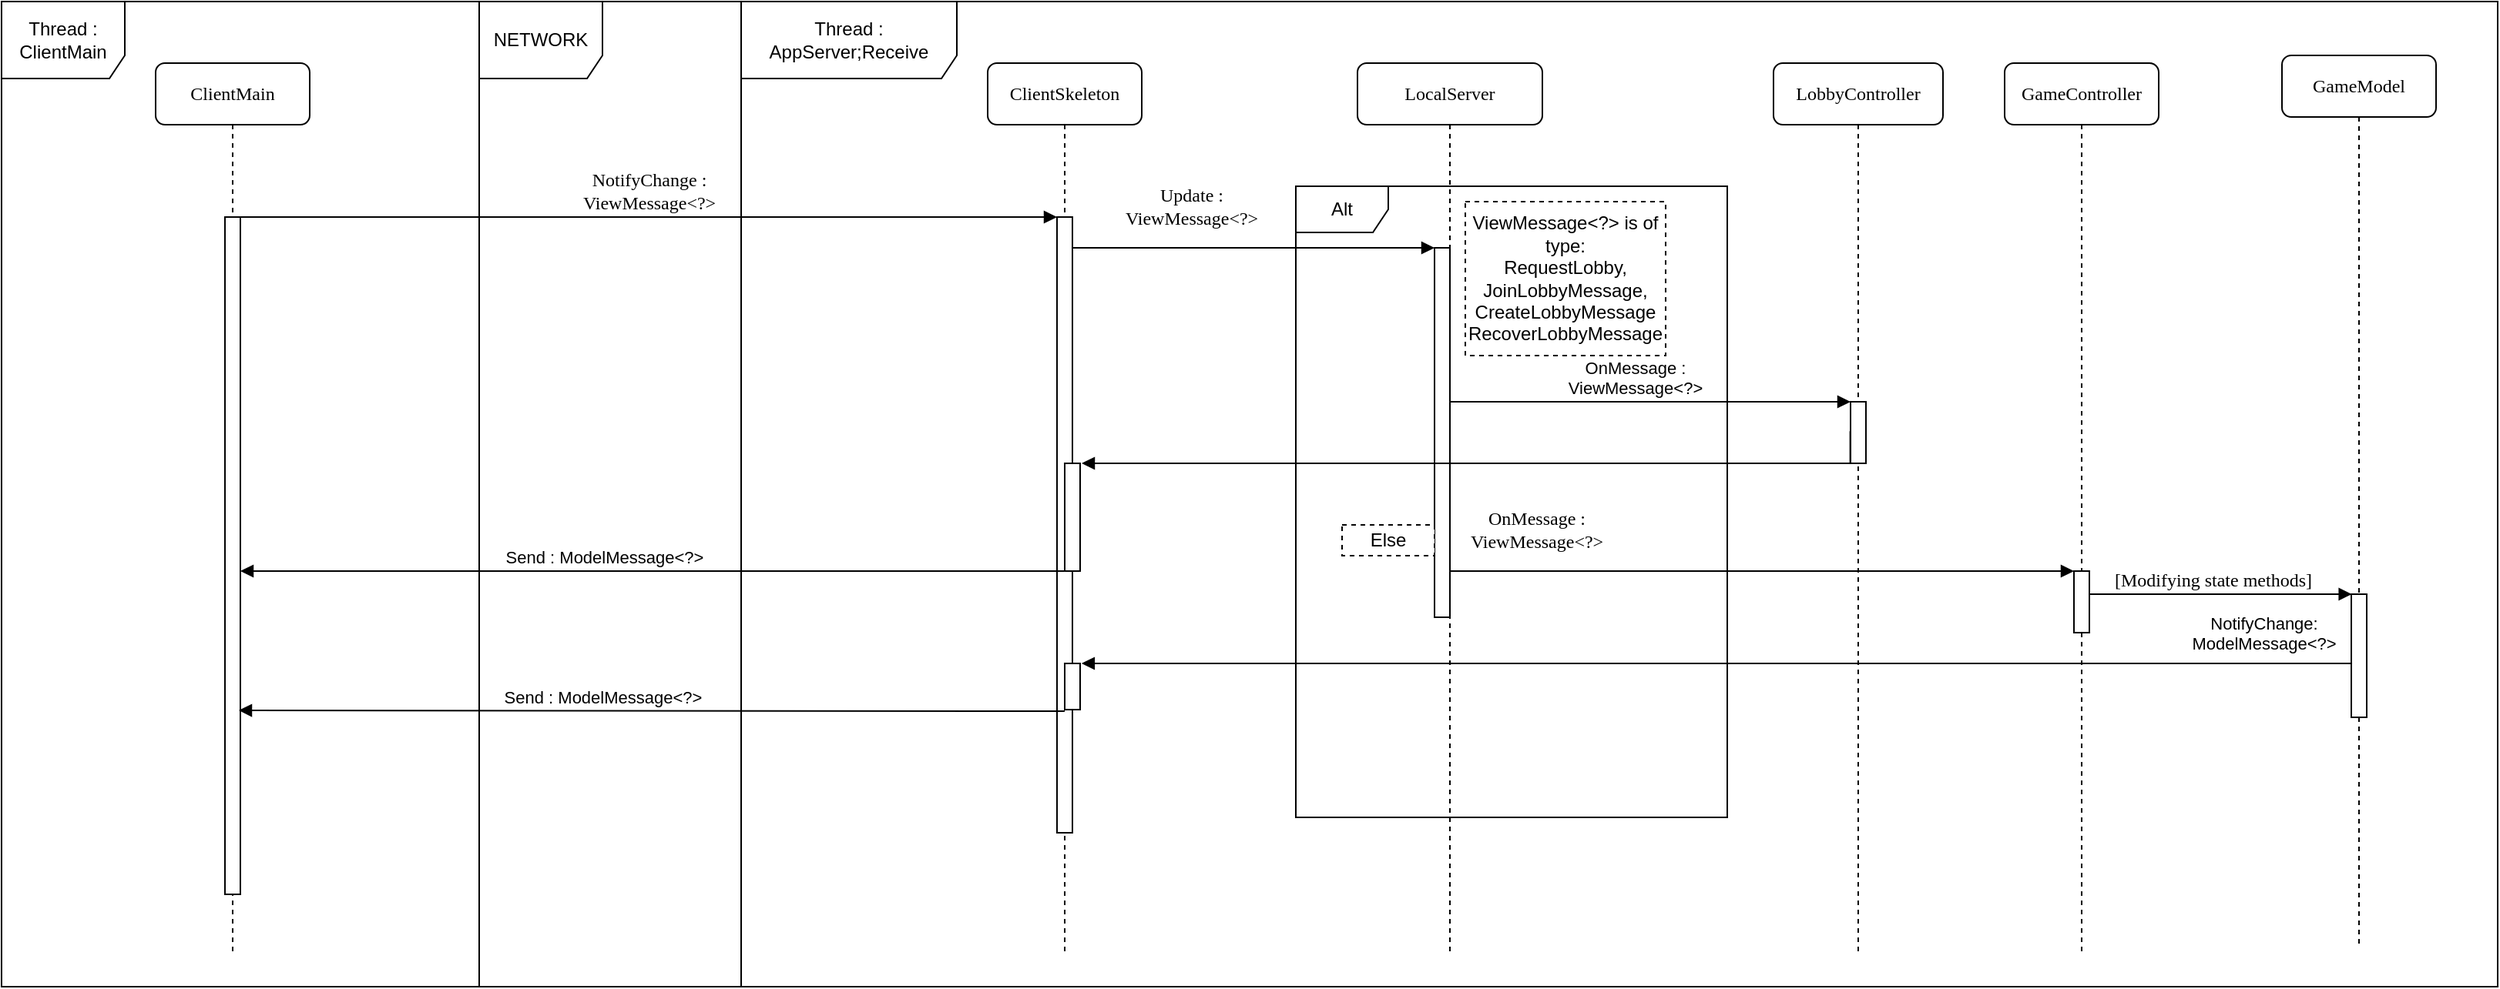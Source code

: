 <mxfile version="21.2.4" type="device" pages="2">
  <diagram name="ClientAgnosticTCPSequenceDiagram" id="13e1069c-82ec-6db2-03f1-153e76fe0fe0">
    <mxGraphModel dx="1616" dy="881" grid="1" gridSize="10" guides="1" tooltips="1" connect="1" arrows="1" fold="1" page="1" pageScale="1" pageWidth="1100" pageHeight="850" background="none" math="0" shadow="0">
      <root>
        <mxCell id="0" />
        <mxCell id="1" parent="0" />
        <mxCell id="7baba1c4bc27f4b0-2" value="ClientSkeleton" style="shape=umlLifeline;perimeter=lifelinePerimeter;whiteSpace=wrap;html=1;container=1;collapsible=0;recursiveResize=0;outlineConnect=0;rounded=1;shadow=0;comic=0;labelBackgroundColor=none;strokeWidth=1;fontFamily=Verdana;fontSize=12;align=center;" parent="1" vertex="1">
          <mxGeometry x="640" y="80" width="100" height="580" as="geometry" />
        </mxCell>
        <mxCell id="7baba1c4bc27f4b0-10" value="" style="html=1;points=[];perimeter=orthogonalPerimeter;rounded=0;shadow=0;comic=0;labelBackgroundColor=none;strokeWidth=1;fontFamily=Verdana;fontSize=12;align=center;" parent="7baba1c4bc27f4b0-2" vertex="1">
          <mxGeometry x="45" y="100" width="10" height="400" as="geometry" />
        </mxCell>
        <mxCell id="7baba1c4bc27f4b0-3" value="LocalServer" style="shape=umlLifeline;perimeter=lifelinePerimeter;whiteSpace=wrap;html=1;container=1;collapsible=0;recursiveResize=0;outlineConnect=0;rounded=1;shadow=0;comic=0;labelBackgroundColor=none;strokeWidth=1;fontFamily=Verdana;fontSize=12;align=center;" parent="1" vertex="1">
          <mxGeometry x="880" y="80" width="120" height="580" as="geometry" />
        </mxCell>
        <mxCell id="7baba1c4bc27f4b0-13" value="" style="html=1;points=[];perimeter=orthogonalPerimeter;rounded=0;shadow=0;comic=0;labelBackgroundColor=none;strokeWidth=1;fontFamily=Verdana;fontSize=12;align=center;" parent="7baba1c4bc27f4b0-3" vertex="1">
          <mxGeometry x="50" y="120" width="10" height="240" as="geometry" />
        </mxCell>
        <mxCell id="7baba1c4bc27f4b0-8" value="ClientMain" style="shape=umlLifeline;perimeter=lifelinePerimeter;whiteSpace=wrap;html=1;container=1;collapsible=0;recursiveResize=0;outlineConnect=0;rounded=1;shadow=0;comic=0;labelBackgroundColor=none;strokeWidth=1;fontFamily=Verdana;fontSize=12;align=center;" parent="1" vertex="1">
          <mxGeometry x="100" y="80" width="100" height="580" as="geometry" />
        </mxCell>
        <mxCell id="7baba1c4bc27f4b0-9" value="" style="html=1;points=[];perimeter=orthogonalPerimeter;rounded=0;shadow=0;comic=0;labelBackgroundColor=none;strokeWidth=1;fontFamily=Verdana;fontSize=12;align=center;" parent="7baba1c4bc27f4b0-8" vertex="1">
          <mxGeometry x="45" y="100" width="10" height="440" as="geometry" />
        </mxCell>
        <mxCell id="7baba1c4bc27f4b0-11" value="NotifyChange :&lt;br&gt;ViewMessage&amp;lt;?&amp;gt;" style="html=1;verticalAlign=bottom;endArrow=block;entryX=0;entryY=0;labelBackgroundColor=none;fontFamily=Verdana;fontSize=12;edgeStyle=elbowEdgeStyle;elbow=vertical;" parent="1" source="7baba1c4bc27f4b0-9" target="7baba1c4bc27f4b0-10" edge="1">
          <mxGeometry relative="1" as="geometry">
            <mxPoint x="220" y="190" as="sourcePoint" />
          </mxGeometry>
        </mxCell>
        <mxCell id="7baba1c4bc27f4b0-14" value="Update :&lt;br&gt;ViewMessage&amp;lt;?&amp;gt;" style="html=1;verticalAlign=bottom;endArrow=block;entryX=0;entryY=0;labelBackgroundColor=none;fontFamily=Verdana;fontSize=12;edgeStyle=elbowEdgeStyle;elbow=vertical;" parent="1" source="7baba1c4bc27f4b0-10" target="7baba1c4bc27f4b0-13" edge="1">
          <mxGeometry x="-0.348" y="10" relative="1" as="geometry">
            <mxPoint x="420" y="200" as="sourcePoint" />
            <mxPoint as="offset" />
          </mxGeometry>
        </mxCell>
        <mxCell id="1Mj5_L2qgVu4fqB3LOrV-1" value="GameController" style="shape=umlLifeline;perimeter=lifelinePerimeter;whiteSpace=wrap;html=1;container=1;collapsible=0;recursiveResize=0;outlineConnect=0;rounded=1;shadow=0;comic=0;labelBackgroundColor=none;strokeWidth=1;fontFamily=Verdana;fontSize=12;align=center;" parent="1" vertex="1">
          <mxGeometry x="1300" y="80" width="100" height="580" as="geometry" />
        </mxCell>
        <mxCell id="1Mj5_L2qgVu4fqB3LOrV-2" value="" style="html=1;points=[];perimeter=orthogonalPerimeter;rounded=0;shadow=0;comic=0;labelBackgroundColor=none;strokeWidth=1;fontFamily=Verdana;fontSize=12;align=center;" parent="1Mj5_L2qgVu4fqB3LOrV-1" vertex="1">
          <mxGeometry x="45" y="330" width="10" height="40" as="geometry" />
        </mxCell>
        <mxCell id="1Mj5_L2qgVu4fqB3LOrV-3" value="OnMessage :&lt;br&gt;ViewMessage&amp;lt;?&amp;gt;" style="html=1;verticalAlign=bottom;endArrow=block;labelBackgroundColor=none;fontFamily=Verdana;fontSize=12;elbow=vertical;rounded=0;edgeStyle=elbowEdgeStyle;" parent="1" target="1Mj5_L2qgVu4fqB3LOrV-2" edge="1">
          <mxGeometry x="-0.604" y="10" relative="1" as="geometry">
            <mxPoint x="940" y="380" as="sourcePoint" />
            <mxPoint x="1130" y="230" as="targetPoint" />
            <mxPoint as="offset" />
            <Array as="points">
              <mxPoint x="1160" y="410" />
            </Array>
          </mxGeometry>
        </mxCell>
        <mxCell id="1Mj5_L2qgVu4fqB3LOrV-4" value="Alt" style="shape=umlFrame;whiteSpace=wrap;html=1;pointerEvents=0;" parent="1" vertex="1">
          <mxGeometry x="840" y="160" width="280" height="410" as="geometry" />
        </mxCell>
        <mxCell id="1Mj5_L2qgVu4fqB3LOrV-9" value="GameModel" style="shape=umlLifeline;perimeter=lifelinePerimeter;whiteSpace=wrap;html=1;container=1;collapsible=0;recursiveResize=0;outlineConnect=0;rounded=1;shadow=0;comic=0;labelBackgroundColor=none;strokeWidth=1;fontFamily=Verdana;fontSize=12;align=center;size=40;" parent="1" vertex="1">
          <mxGeometry x="1480" y="75" width="100" height="580" as="geometry" />
        </mxCell>
        <mxCell id="1Mj5_L2qgVu4fqB3LOrV-10" value="" style="html=1;points=[];perimeter=orthogonalPerimeter;rounded=0;shadow=0;comic=0;labelBackgroundColor=none;strokeWidth=1;fontFamily=Verdana;fontSize=12;align=center;" parent="1Mj5_L2qgVu4fqB3LOrV-9" vertex="1">
          <mxGeometry x="45" y="350" width="10" height="80" as="geometry" />
        </mxCell>
        <mxCell id="1Mj5_L2qgVu4fqB3LOrV-14" value="NotifyChange:&lt;br&gt;ModelMessage&amp;lt;?&amp;gt;" style="html=1;verticalAlign=bottom;endArrow=block;edgeStyle=elbowEdgeStyle;elbow=vertical;curved=0;rounded=0;entryX=1.093;entryY=0.016;entryDx=0;entryDy=0;entryPerimeter=0;" parent="1" source="1Mj5_L2qgVu4fqB3LOrV-10" target="WPbKmTHhK-Ht-RcU386x-2" edge="1">
          <mxGeometry x="-0.862" y="-3" width="80" relative="1" as="geometry">
            <mxPoint x="700" y="390" as="sourcePoint" />
            <mxPoint x="710" y="470" as="targetPoint" />
            <Array as="points">
              <mxPoint x="720" y="470" />
              <mxPoint x="1140" y="450" />
              <mxPoint x="1130" y="440" />
              <mxPoint x="1130" y="460" />
              <mxPoint x="1090" y="430" />
              <mxPoint x="1080" y="400" />
            </Array>
            <mxPoint y="-1" as="offset" />
          </mxGeometry>
        </mxCell>
        <mxCell id="1Mj5_L2qgVu4fqB3LOrV-16" value="Else&lt;br&gt;" style="html=1;whiteSpace=wrap;dashed=1;" parent="1" vertex="1">
          <mxGeometry x="870" y="380" width="60" height="20" as="geometry" />
        </mxCell>
        <mxCell id="1Mj5_L2qgVu4fqB3LOrV-13" value="[Modifying state methods]" style="html=1;verticalAlign=bottom;endArrow=block;labelBackgroundColor=none;fontFamily=Verdana;fontSize=12;elbow=vertical;rounded=0;entryX=0.033;entryY=-0.001;entryDx=0;entryDy=0;entryPerimeter=0;exitX=1;exitY=0.102;exitDx=0;exitDy=0;exitPerimeter=0;edgeStyle=elbowEdgeStyle;" parent="1" source="1Mj5_L2qgVu4fqB3LOrV-2" target="1Mj5_L2qgVu4fqB3LOrV-10" edge="1">
          <mxGeometry x="0.002" relative="1" as="geometry">
            <mxPoint x="1410" y="400" as="sourcePoint" />
            <mxPoint x="1595" y="339.58" as="targetPoint" />
            <mxPoint as="offset" />
            <Array as="points">
              <mxPoint x="1500" y="425" />
              <mxPoint x="1410" y="430" />
              <mxPoint x="1520" y="415" />
              <mxPoint x="1430" y="420" />
            </Array>
          </mxGeometry>
        </mxCell>
        <mxCell id="1Mj5_L2qgVu4fqB3LOrV-23" value="Thread :&lt;br&gt;ClientMain" style="shape=umlFrame;whiteSpace=wrap;html=1;pointerEvents=0;width=80;height=50;" parent="1" vertex="1">
          <mxGeometry y="40" width="310" height="640" as="geometry" />
        </mxCell>
        <mxCell id="1Mj5_L2qgVu4fqB3LOrV-24" value="NETWORK" style="shape=umlFrame;whiteSpace=wrap;html=1;pointerEvents=0;width=80;height=50;" parent="1" vertex="1">
          <mxGeometry x="310" y="40" width="170" height="640" as="geometry" />
        </mxCell>
        <mxCell id="1Mj5_L2qgVu4fqB3LOrV-25" value="Thread :&lt;br&gt;AppServer;Receive" style="shape=umlFrame;whiteSpace=wrap;html=1;pointerEvents=0;width=140;height=50;" parent="1" vertex="1">
          <mxGeometry x="480" y="40" width="1140" height="640" as="geometry" />
        </mxCell>
        <mxCell id="5IxiRlLwKeozM7aqE2pk-1" value="LobbyController" style="shape=umlLifeline;perimeter=lifelinePerimeter;whiteSpace=wrap;html=1;container=1;collapsible=0;recursiveResize=0;outlineConnect=0;rounded=1;shadow=0;comic=0;labelBackgroundColor=none;strokeWidth=1;fontFamily=Verdana;fontSize=12;align=center;" parent="1" vertex="1">
          <mxGeometry x="1150" y="80" width="110" height="580" as="geometry" />
        </mxCell>
        <mxCell id="5IxiRlLwKeozM7aqE2pk-2" value="" style="html=1;points=[];perimeter=orthogonalPerimeter;rounded=0;shadow=0;comic=0;labelBackgroundColor=none;strokeWidth=1;fontFamily=Verdana;fontSize=12;align=center;" parent="5IxiRlLwKeozM7aqE2pk-1" vertex="1">
          <mxGeometry x="50" y="220" width="10" height="40" as="geometry" />
        </mxCell>
        <mxCell id="5IxiRlLwKeozM7aqE2pk-4" value="OnMessage :&lt;br&gt;ViewMessage&amp;lt;?&amp;gt;" style="html=1;verticalAlign=bottom;endArrow=block;edgeStyle=elbowEdgeStyle;elbow=vertical;curved=0;rounded=0;" parent="1" edge="1">
          <mxGeometry x="-0.077" width="80" relative="1" as="geometry">
            <mxPoint x="940" y="300" as="sourcePoint" />
            <mxPoint x="1200" y="300" as="targetPoint" />
            <mxPoint as="offset" />
          </mxGeometry>
        </mxCell>
        <mxCell id="NL6Mt72aLz9GQ9Ot-c86-1" value="" style="html=1;verticalAlign=bottom;endArrow=block;edgeStyle=elbowEdgeStyle;elbow=vertical;rounded=0;exitX=-0.019;exitY=0.479;exitDx=0;exitDy=0;exitPerimeter=0;entryX=1.1;entryY=0.005;entryDx=0;entryDy=0;entryPerimeter=0;" parent="1" source="5IxiRlLwKeozM7aqE2pk-2" target="WPbKmTHhK-Ht-RcU386x-1" edge="1">
          <mxGeometry x="0.129" y="-9" width="80" relative="1" as="geometry">
            <mxPoint x="950" y="370" as="sourcePoint" />
            <mxPoint x="710" y="340" as="targetPoint" />
            <mxPoint as="offset" />
            <Array as="points">
              <mxPoint x="1180" y="340" />
            </Array>
          </mxGeometry>
        </mxCell>
        <mxCell id="WPbKmTHhK-Ht-RcU386x-1" value="" style="html=1;points=[];perimeter=orthogonalPerimeter;rounded=0;shadow=0;comic=0;labelBackgroundColor=none;strokeWidth=1;fontFamily=Verdana;fontSize=12;align=center;" parent="1" vertex="1">
          <mxGeometry x="690" y="340" width="10" height="70" as="geometry" />
        </mxCell>
        <mxCell id="WPbKmTHhK-Ht-RcU386x-2" value="" style="html=1;points=[];perimeter=orthogonalPerimeter;rounded=0;shadow=0;comic=0;labelBackgroundColor=none;strokeWidth=1;fontFamily=Verdana;fontSize=12;align=center;" parent="1" vertex="1">
          <mxGeometry x="690" y="470" width="10" height="30" as="geometry" />
        </mxCell>
        <mxCell id="WPbKmTHhK-Ht-RcU386x-4" value="Send : ModelMessage&amp;lt;?&amp;gt;" style="html=1;verticalAlign=bottom;endArrow=block;edgeStyle=elbowEdgeStyle;elbow=vertical;curved=0;rounded=0;" parent="1" edge="1">
          <mxGeometry x="0.119" width="80" relative="1" as="geometry">
            <mxPoint x="690" y="410" as="sourcePoint" />
            <mxPoint x="155" y="410" as="targetPoint" />
            <mxPoint as="offset" />
            <Array as="points">
              <mxPoint x="600" y="410" />
              <mxPoint x="490" y="360" />
            </Array>
          </mxGeometry>
        </mxCell>
        <mxCell id="WPbKmTHhK-Ht-RcU386x-5" value="Send : ModelMessage&amp;lt;?&amp;gt;" style="html=1;verticalAlign=bottom;endArrow=block;edgeStyle=elbowEdgeStyle;elbow=vertical;curved=0;rounded=0;exitX=-0.007;exitY=0.571;exitDx=0;exitDy=0;exitPerimeter=0;" parent="1" edge="1">
          <mxGeometry x="0.119" width="80" relative="1" as="geometry">
            <mxPoint x="690" y="501" as="sourcePoint" />
            <mxPoint x="154" y="500" as="targetPoint" />
            <mxPoint as="offset" />
          </mxGeometry>
        </mxCell>
        <mxCell id="1Mj5_L2qgVu4fqB3LOrV-5" value="ViewMessage&amp;lt;?&amp;gt; is of type:&lt;br&gt;RequestLobby,&lt;br&gt;JoinLobbyMessage,&lt;br&gt;CreateLobbyMessage&lt;br&gt;RecoverLobbyMessage" style="html=1;whiteSpace=wrap;dashed=1;" parent="1" vertex="1">
          <mxGeometry x="950" y="170" width="130" height="100" as="geometry" />
        </mxCell>
      </root>
    </mxGraphModel>
  </diagram>
  <diagram id="-NLqRZDCjcDj3ULBXtWr" name="AppClientImplementation">
    <mxGraphModel dx="2443" dy="881" grid="1" gridSize="10" guides="1" tooltips="1" connect="1" arrows="1" fold="1" page="1" pageScale="1" pageWidth="827" pageHeight="1169" math="0" shadow="0">
      <root>
        <mxCell id="0" />
        <mxCell id="1" parent="0" />
        <mxCell id="FKV5GOfbpDWfgFGBKV0M-30" value="Thread :&lt;br&gt;AppClient;Receive" style="shape=umlFrame;whiteSpace=wrap;html=1;pointerEvents=0;width=130;height=40;" parent="1" vertex="1">
          <mxGeometry x="250" y="170" width="230" height="740" as="geometry" />
        </mxCell>
        <mxCell id="FKV5GOfbpDWfgFGBKV0M-1" value="ClientSkeleton" style="shape=umlLifeline;perimeter=lifelinePerimeter;whiteSpace=wrap;html=1;container=1;collapsible=0;recursiveResize=0;outlineConnect=0;rounded=1;shadow=0;comic=0;labelBackgroundColor=none;strokeWidth=1;fontFamily=Verdana;fontSize=12;align=center;movable=1;resizable=1;rotatable=1;deletable=1;editable=1;locked=0;connectable=1;size=40;" parent="1" vertex="1">
          <mxGeometry x="810" y="280" width="100" height="600" as="geometry" />
        </mxCell>
        <mxCell id="FKV5GOfbpDWfgFGBKV0M-2" value="" style="html=1;points=[];perimeter=orthogonalPerimeter;rounded=0;shadow=0;comic=0;labelBackgroundColor=none;strokeWidth=1;fontFamily=Verdana;fontSize=12;align=center;" parent="FKV5GOfbpDWfgFGBKV0M-1" vertex="1">
          <mxGeometry x="45" y="120" width="10" height="400" as="geometry" />
        </mxCell>
        <mxCell id="FKV5GOfbpDWfgFGBKV0M-7" value="AppClient" style="shape=umlLifeline;perimeter=lifelinePerimeter;whiteSpace=wrap;html=1;container=1;collapsible=0;recursiveResize=0;outlineConnect=0;rounded=1;shadow=0;comic=0;labelBackgroundColor=none;strokeWidth=1;fontFamily=Verdana;fontSize=12;align=center;" parent="1" vertex="1">
          <mxGeometry x="-10" y="230" width="100" height="650" as="geometry" />
        </mxCell>
        <mxCell id="FKV5GOfbpDWfgFGBKV0M-8" value="" style="html=1;points=[];perimeter=orthogonalPerimeter;rounded=0;shadow=0;comic=0;labelBackgroundColor=none;strokeWidth=1;fontFamily=Verdana;fontSize=12;align=center;" parent="FKV5GOfbpDWfgFGBKV0M-7" vertex="1">
          <mxGeometry x="45" y="80" width="10" height="530" as="geometry" />
        </mxCell>
        <mxCell id="FKV5GOfbpDWfgFGBKV0M-9" value="NotifyChange() :&lt;br&gt;ViewMessage&amp;lt;?&amp;gt;" style="html=1;verticalAlign=bottom;endArrow=block;entryX=0;entryY=0;labelBackgroundColor=none;fontFamily=Verdana;fontSize=12;edgeStyle=elbowEdgeStyle;elbow=vertical;exitX=1;exitY=0.15;exitDx=0;exitDy=0;exitPerimeter=0;rounded=0;" parent="1" source="FKV5GOfbpDWfgFGBKV0M-33" target="FKV5GOfbpDWfgFGBKV0M-2" edge="1">
          <mxGeometry x="-0.051" relative="1" as="geometry">
            <mxPoint x="460" y="390" as="sourcePoint" />
            <Array as="points">
              <mxPoint x="450" y="400" />
              <mxPoint x="640" y="400" />
            </Array>
            <mxPoint x="1" as="offset" />
          </mxGeometry>
        </mxCell>
        <mxCell id="FKV5GOfbpDWfgFGBKV0M-10" value="Update() :&lt;br&gt;ViewMessage&amp;lt;?&amp;gt;" style="html=1;verticalAlign=bottom;endArrow=block;entryX=-0.212;entryY=0.04;labelBackgroundColor=none;fontFamily=Verdana;fontSize=12;edgeStyle=elbowEdgeStyle;elbow=vertical;entryDx=0;entryDy=0;entryPerimeter=0;" parent="1" source="FKV5GOfbpDWfgFGBKV0M-2" target="aWTG2nPl9HUu7PHv3Y5E-2" edge="1">
          <mxGeometry x="-0.348" y="10" relative="1" as="geometry">
            <mxPoint x="590" y="400" as="sourcePoint" />
            <mxPoint as="offset" />
            <mxPoint x="1100" y="420" as="targetPoint" />
          </mxGeometry>
        </mxCell>
        <mxCell id="FKV5GOfbpDWfgFGBKV0M-24" value="Thread :&lt;br&gt;AppClient;Main" style="shape=umlFrame;whiteSpace=wrap;html=1;pointerEvents=0;width=110;height=40;" parent="1" vertex="1">
          <mxGeometry x="-100" y="170" width="350" height="740" as="geometry" />
        </mxCell>
        <mxCell id="FKV5GOfbpDWfgFGBKV0M-25" value="NETWORK" style="shape=umlFrame;whiteSpace=wrap;html=1;pointerEvents=0;width=80;height=40;" parent="1" vertex="1">
          <mxGeometry x="480" y="170" width="240" height="740" as="geometry" />
        </mxCell>
        <mxCell id="FKV5GOfbpDWfgFGBKV0M-26" value="Thread :&lt;br&gt;AppServer;Receive" style="shape=umlFrame;whiteSpace=wrap;html=1;pointerEvents=0;width=140;height=40;" parent="1" vertex="1">
          <mxGeometry x="720" y="170" width="1160" height="740" as="geometry" />
        </mxCell>
        <mxCell id="FKV5GOfbpDWfgFGBKV0M-27" value="View" style="shape=umlLifeline;perimeter=lifelinePerimeter;whiteSpace=wrap;html=1;container=1;collapsible=0;recursiveResize=0;outlineConnect=0;rounded=1;shadow=0;comic=0;labelBackgroundColor=none;strokeWidth=1;fontFamily=Verdana;fontSize=12;align=center;" parent="1" vertex="1">
          <mxGeometry x="130" y="230" width="100" height="650" as="geometry" />
        </mxCell>
        <mxCell id="FKV5GOfbpDWfgFGBKV0M-28" value="" style="html=1;points=[];perimeter=orthogonalPerimeter;rounded=0;shadow=0;comic=0;labelBackgroundColor=none;strokeWidth=1;fontFamily=Verdana;fontSize=12;align=center;" parent="FKV5GOfbpDWfgFGBKV0M-27" vertex="1">
          <mxGeometry x="45" y="120" width="10" height="530" as="geometry" />
        </mxCell>
        <mxCell id="4YmWZDnbP1Y0qx3sfrsd-8" value="" style="html=1;points=[];perimeter=orthogonalPerimeter;rounded=0;shadow=0;comic=0;labelBackgroundColor=none;strokeWidth=1;fontFamily=Verdana;fontSize=12;align=center;" parent="FKV5GOfbpDWfgFGBKV0M-27" vertex="1">
          <mxGeometry x="50" y="320" width="10" height="90" as="geometry" />
        </mxCell>
        <mxCell id="4YmWZDnbP1Y0qx3sfrsd-9" value="" style="html=1;points=[];perimeter=orthogonalPerimeter;rounded=0;shadow=0;comic=0;labelBackgroundColor=none;strokeWidth=1;fontFamily=Verdana;fontSize=12;align=center;" parent="FKV5GOfbpDWfgFGBKV0M-27" vertex="1">
          <mxGeometry x="50" y="560" width="10" height="70" as="geometry" />
        </mxCell>
        <mxCell id="FKV5GOfbpDWfgFGBKV0M-38" value="" style="html=1;verticalAlign=bottom;endArrow=block;edgeStyle=elbowEdgeStyle;elbow=vertical;curved=0;rounded=0;entryX=-0.039;entryY=0.001;entryDx=0;entryDy=0;entryPerimeter=0;labelBackgroundColor=default;" parent="FKV5GOfbpDWfgFGBKV0M-27" target="FKV5GOfbpDWfgFGBKV0M-33" edge="1">
          <mxGeometry x="0.071" width="80" relative="1" as="geometry">
            <mxPoint x="55" y="150" as="sourcePoint" />
            <mxPoint x="200" y="150" as="targetPoint" />
            <mxPoint as="offset" />
          </mxGeometry>
        </mxCell>
        <mxCell id="MxoTiHRbFxBwfU8ZwZks-2" value="Update() :&lt;br style=&quot;border-color: var(--border-color);&quot;&gt;&amp;nbsp;ViewMessage&amp;lt;?&amp;gt;" style="edgeLabel;html=1;align=center;verticalAlign=middle;resizable=0;points=[];" parent="FKV5GOfbpDWfgFGBKV0M-38" vertex="1" connectable="0">
          <mxGeometry x="-0.524" y="1" relative="1" as="geometry">
            <mxPoint x="32" y="-19" as="offset" />
          </mxGeometry>
        </mxCell>
        <mxCell id="fP7o9qs1Q5XyPiEo3hkS-3" value="OnMessage()" style="html=1;verticalAlign=bottom;endArrow=block;elbow=vertical;rounded=0;entryX=1.133;entryY=0.714;entryDx=0;entryDy=0;entryPerimeter=0;" edge="1" parent="FKV5GOfbpDWfgFGBKV0M-27" target="4YmWZDnbP1Y0qx3sfrsd-9">
          <mxGeometry x="0.348" y="20" width="80" relative="1" as="geometry">
            <mxPoint x="60" y="590" as="sourcePoint" />
            <mxPoint x="110" y="610" as="targetPoint" />
            <Array as="points">
              <mxPoint x="110" y="590" />
              <mxPoint x="110" y="610" />
            </Array>
            <mxPoint as="offset" />
          </mxGeometry>
        </mxCell>
        <mxCell id="FKV5GOfbpDWfgFGBKV0M-31" value="run()" style="html=1;verticalAlign=bottom;endArrow=block;edgeStyle=elbowEdgeStyle;elbow=vertical;curved=0;rounded=0;entryX=-0.033;entryY=0.004;entryDx=0;entryDy=0;entryPerimeter=0;exitX=0.876;exitY=0.08;exitDx=0;exitDy=0;exitPerimeter=0;" parent="1" source="FKV5GOfbpDWfgFGBKV0M-8" target="FKV5GOfbpDWfgFGBKV0M-28" edge="1">
          <mxGeometry width="80" relative="1" as="geometry">
            <mxPoint x="50" y="352" as="sourcePoint" />
            <mxPoint x="170" y="360" as="targetPoint" />
            <Array as="points">
              <mxPoint x="110" y="352" />
            </Array>
          </mxGeometry>
        </mxCell>
        <mxCell id="FKV5GOfbpDWfgFGBKV0M-32" value="ServerStub" style="shape=umlLifeline;perimeter=lifelinePerimeter;whiteSpace=wrap;html=1;container=1;collapsible=0;recursiveResize=0;outlineConnect=0;rounded=1;shadow=0;comic=0;labelBackgroundColor=none;strokeWidth=1;fontFamily=Verdana;fontSize=12;align=center;" parent="1" vertex="1">
          <mxGeometry x="280" y="230" width="100" height="650" as="geometry" />
        </mxCell>
        <mxCell id="FKV5GOfbpDWfgFGBKV0M-33" value="" style="html=1;points=[];perimeter=orthogonalPerimeter;rounded=0;shadow=0;comic=0;labelBackgroundColor=none;strokeWidth=1;fontFamily=Verdana;fontSize=12;align=center;" parent="FKV5GOfbpDWfgFGBKV0M-32" vertex="1">
          <mxGeometry x="45" y="150" width="10" height="450" as="geometry" />
        </mxCell>
        <mxCell id="4YmWZDnbP1Y0qx3sfrsd-3" value="" style="html=1;points=[];perimeter=orthogonalPerimeter;rounded=0;shadow=0;comic=0;labelBackgroundColor=none;strokeWidth=1;fontFamily=Verdana;fontSize=12;align=center;" parent="FKV5GOfbpDWfgFGBKV0M-32" vertex="1">
          <mxGeometry x="50" y="310" width="10" height="90" as="geometry" />
        </mxCell>
        <mxCell id="4YmWZDnbP1Y0qx3sfrsd-11" value="" style="html=1;points=[];perimeter=orthogonalPerimeter;rounded=0;shadow=0;comic=0;labelBackgroundColor=none;strokeWidth=1;fontFamily=Verdana;fontSize=12;align=center;" parent="FKV5GOfbpDWfgFGBKV0M-32" vertex="1">
          <mxGeometry x="50" y="510" width="10" height="90" as="geometry" />
        </mxCell>
        <mxCell id="FKV5GOfbpDWfgFGBKV0M-34" value="Update() :&lt;br&gt;ModelMessage&amp;lt;?&amp;gt;&lt;br&gt;" style="html=1;verticalAlign=bottom;endArrow=block;elbow=vertical;rounded=0;" parent="1" edge="1">
          <mxGeometry x="-0.073" y="-10" width="80" relative="1" as="geometry">
            <mxPoint x="330" y="790" as="sourcePoint" />
            <mxPoint x="190" y="790" as="targetPoint" />
            <mxPoint as="offset" />
          </mxGeometry>
        </mxCell>
        <mxCell id="aWTG2nPl9HUu7PHv3Y5E-1" value="LocalServer" style="shape=umlLifeline;perimeter=lifelinePerimeter;whiteSpace=wrap;html=1;container=1;collapsible=0;recursiveResize=0;outlineConnect=0;rounded=1;shadow=0;comic=0;labelBackgroundColor=none;strokeWidth=1;fontFamily=Verdana;fontSize=12;align=center;" parent="1" vertex="1">
          <mxGeometry x="1070" y="285" width="110" height="595" as="geometry" />
        </mxCell>
        <mxCell id="aWTG2nPl9HUu7PHv3Y5E-2" value="" style="html=1;points=[];perimeter=orthogonalPerimeter;rounded=0;shadow=0;comic=0;labelBackgroundColor=none;strokeWidth=1;fontFamily=Verdana;fontSize=12;align=center;" parent="aWTG2nPl9HUu7PHv3Y5E-1" vertex="1">
          <mxGeometry x="50" y="120" width="10" height="240" as="geometry" />
        </mxCell>
        <mxCell id="aWTG2nPl9HUu7PHv3Y5E-4" value="GameController" style="shape=umlLifeline;perimeter=lifelinePerimeter;whiteSpace=wrap;html=1;container=1;collapsible=0;recursiveResize=0;outlineConnect=0;rounded=1;shadow=0;comic=0;labelBackgroundColor=none;strokeWidth=1;fontFamily=Verdana;fontSize=12;align=center;" parent="1" vertex="1">
          <mxGeometry x="1490" y="285" width="100" height="595" as="geometry" />
        </mxCell>
        <mxCell id="aWTG2nPl9HUu7PHv3Y5E-5" value="" style="html=1;points=[];perimeter=orthogonalPerimeter;rounded=0;shadow=0;comic=0;labelBackgroundColor=none;strokeWidth=1;fontFamily=Verdana;fontSize=12;align=center;" parent="aWTG2nPl9HUu7PHv3Y5E-4" vertex="1">
          <mxGeometry x="45" y="365" width="10" height="35" as="geometry" />
        </mxCell>
        <mxCell id="aWTG2nPl9HUu7PHv3Y5E-7" value="OnMessage :&lt;br&gt;ViewMessage&amp;lt;?&amp;gt;" style="html=1;verticalAlign=bottom;endArrow=block;labelBackgroundColor=none;fontFamily=Verdana;fontSize=12;rounded=0;edgeStyle=elbowEdgeStyle;elbow=vertical;" parent="1" edge="1">
          <mxGeometry x="-0.164" relative="1" as="geometry">
            <mxPoint x="1130" y="610" as="sourcePoint" />
            <mxPoint x="1390" y="600" as="targetPoint" />
            <mxPoint as="offset" />
            <Array as="points">
              <mxPoint x="1260" y="600" />
            </Array>
          </mxGeometry>
        </mxCell>
        <mxCell id="aWTG2nPl9HUu7PHv3Y5E-8" value="Alt" style="shape=umlFrame;whiteSpace=wrap;html=1;pointerEvents=0;" parent="1" vertex="1">
          <mxGeometry x="1030" y="365" width="280" height="410" as="geometry" />
        </mxCell>
        <mxCell id="aWTG2nPl9HUu7PHv3Y5E-9" value="GameModel" style="shape=umlLifeline;perimeter=lifelinePerimeter;whiteSpace=wrap;html=1;container=1;collapsible=0;recursiveResize=0;outlineConnect=0;rounded=1;shadow=0;comic=0;labelBackgroundColor=none;strokeWidth=1;fontFamily=Verdana;fontSize=12;align=center;size=40;" parent="1" vertex="1">
          <mxGeometry x="1670" y="280" width="100" height="600" as="geometry" />
        </mxCell>
        <mxCell id="aWTG2nPl9HUu7PHv3Y5E-10" value="" style="html=1;points=[];perimeter=orthogonalPerimeter;rounded=0;shadow=0;comic=0;labelBackgroundColor=none;strokeWidth=1;fontFamily=Verdana;fontSize=12;align=center;" parent="aWTG2nPl9HUu7PHv3Y5E-9" vertex="1">
          <mxGeometry x="45" y="380" width="10" height="70" as="geometry" />
        </mxCell>
        <mxCell id="aWTG2nPl9HUu7PHv3Y5E-12" value="Else&lt;br&gt;" style="html=1;whiteSpace=wrap;dashed=1;" parent="1" vertex="1">
          <mxGeometry x="1050" y="550" width="60" height="20" as="geometry" />
        </mxCell>
        <mxCell id="aWTG2nPl9HUu7PHv3Y5E-13" value="[Modifying state methods]" style="html=1;verticalAlign=bottom;endArrow=block;labelBackgroundColor=none;fontFamily=Verdana;fontSize=12;elbow=vertical;rounded=0;entryX=0.033;entryY=-0.001;entryDx=0;entryDy=0;entryPerimeter=0;exitX=1.162;exitY=0.263;exitDx=0;exitDy=0;exitPerimeter=0;" parent="1" source="aWTG2nPl9HUu7PHv3Y5E-5" target="aWTG2nPl9HUu7PHv3Y5E-10" edge="1">
          <mxGeometry x="0.002" relative="1" as="geometry">
            <mxPoint x="1550" y="660" as="sourcePoint" />
            <mxPoint x="1785" y="574.58" as="targetPoint" />
            <mxPoint as="offset" />
            <Array as="points" />
          </mxGeometry>
        </mxCell>
        <mxCell id="aWTG2nPl9HUu7PHv3Y5E-14" value="LobbyController" style="shape=umlLifeline;perimeter=lifelinePerimeter;whiteSpace=wrap;html=1;container=1;collapsible=0;recursiveResize=0;outlineConnect=0;rounded=1;shadow=0;comic=0;labelBackgroundColor=none;strokeWidth=1;fontFamily=Verdana;fontSize=12;align=center;" parent="1" vertex="1">
          <mxGeometry x="1340" y="285" width="110" height="595" as="geometry" />
        </mxCell>
        <mxCell id="aWTG2nPl9HUu7PHv3Y5E-15" value="" style="html=1;points=[];perimeter=orthogonalPerimeter;rounded=0;shadow=0;comic=0;labelBackgroundColor=none;strokeWidth=1;fontFamily=Verdana;fontSize=12;align=center;" parent="aWTG2nPl9HUu7PHv3Y5E-14" vertex="1">
          <mxGeometry x="50" y="210" width="10" height="50" as="geometry" />
        </mxCell>
        <mxCell id="fP7o9qs1Q5XyPiEo3hkS-7" value="" style="html=1;points=[];perimeter=orthogonalPerimeter;rounded=0;shadow=0;comic=0;labelBackgroundColor=none;strokeWidth=1;fontFamily=Verdana;fontSize=12;align=center;" vertex="1" parent="aWTG2nPl9HUu7PHv3Y5E-14">
          <mxGeometry x="50" y="315" width="10" height="50" as="geometry" />
        </mxCell>
        <mxCell id="fP7o9qs1Q5XyPiEo3hkS-8" value="dispatch" style="html=1;verticalAlign=bottom;endArrow=block;elbow=vertical;rounded=0;entryX=-0.039;entryY=-0.002;entryDx=0;entryDy=0;entryPerimeter=0;" edge="1" parent="aWTG2nPl9HUu7PHv3Y5E-14" target="aWTG2nPl9HUu7PHv3Y5E-5">
          <mxGeometry width="80" relative="1" as="geometry">
            <mxPoint x="60" y="365" as="sourcePoint" />
            <mxPoint x="190" y="365" as="targetPoint" />
          </mxGeometry>
        </mxCell>
        <mxCell id="aWTG2nPl9HUu7PHv3Y5E-16" value="OnMessage :&lt;br&gt;ViewMessage&amp;lt;?&amp;gt;" style="html=1;verticalAlign=bottom;endArrow=block;edgeStyle=elbowEdgeStyle;elbow=vertical;curved=0;rounded=0;" parent="1" edge="1">
          <mxGeometry x="-0.077" width="80" relative="1" as="geometry">
            <mxPoint x="1130" y="505" as="sourcePoint" />
            <mxPoint x="1390" y="505" as="targetPoint" />
            <mxPoint as="offset" />
          </mxGeometry>
        </mxCell>
        <mxCell id="aWTG2nPl9HUu7PHv3Y5E-3" value="ViewMessage&amp;lt;?&amp;gt; is of type:&lt;br&gt;RequestLobby,&lt;br&gt;JoinLobbyMessage,&lt;br&gt;CreateLobbyMessage&lt;br&gt;RecoverLobbyMessage" style="html=1;whiteSpace=wrap;dashed=1;" parent="1" vertex="1">
          <mxGeometry x="1140" y="370" width="130" height="100" as="geometry" />
        </mxCell>
        <mxCell id="4YmWZDnbP1Y0qx3sfrsd-1" value="Update() : ModelMessage&amp;lt;?&amp;gt;" style="html=1;verticalAlign=bottom;endArrow=block;elbow=vertical;rounded=0;exitX=0;exitY=0.718;exitDx=0;exitDy=0;exitPerimeter=0;entryX=1.217;entryY=0.023;entryDx=0;entryDy=0;entryPerimeter=0;" parent="1" source="aWTG2nPl9HUu7PHv3Y5E-15" target="4YmWZDnbP1Y0qx3sfrsd-2" edge="1">
          <mxGeometry x="0.696" y="-10" width="80" relative="1" as="geometry">
            <mxPoint x="1220" y="680" as="sourcePoint" />
            <mxPoint x="1300" y="680" as="targetPoint" />
            <mxPoint as="offset" />
          </mxGeometry>
        </mxCell>
        <mxCell id="4YmWZDnbP1Y0qx3sfrsd-2" value="" style="html=1;points=[];perimeter=orthogonalPerimeter;rounded=0;shadow=0;comic=0;labelBackgroundColor=none;strokeWidth=1;fontFamily=Verdana;fontSize=12;align=center;" parent="1" vertex="1">
          <mxGeometry x="860" y="530" width="10" height="40" as="geometry" />
        </mxCell>
        <mxCell id="4YmWZDnbP1Y0qx3sfrsd-4" value="Send : ModelMessage&amp;lt;?&amp;gt;" style="html=1;verticalAlign=bottom;endArrow=block;elbow=vertical;rounded=0;exitX=0.003;exitY=0.167;exitDx=0;exitDy=0;exitPerimeter=0;edgeStyle=elbowEdgeStyle;" parent="1" source="4YmWZDnbP1Y0qx3sfrsd-2" edge="1">
          <mxGeometry x="0.2" y="-10" width="80" relative="1" as="geometry">
            <mxPoint x="680" y="520" as="sourcePoint" />
            <mxPoint x="341" y="570" as="targetPoint" />
            <Array as="points">
              <mxPoint x="620" y="570" />
              <mxPoint x="600" y="580" />
              <mxPoint x="600" y="565" />
              <mxPoint x="770" y="540" />
            </Array>
            <mxPoint as="offset" />
          </mxGeometry>
        </mxCell>
        <mxCell id="4YmWZDnbP1Y0qx3sfrsd-5" value="Update() :&lt;br&gt;ModelMessage&amp;lt;?&amp;gt;&lt;br&gt;" style="html=1;verticalAlign=bottom;endArrow=block;edgeStyle=elbowEdgeStyle;elbow=vertical;curved=0;rounded=0;entryX=1.035;entryY=0.103;entryDx=0;entryDy=0;entryPerimeter=0;" parent="1" edge="1" target="4YmWZDnbP1Y0qx3sfrsd-8">
          <mxGeometry x="-0.073" y="-10" width="80" relative="1" as="geometry">
            <mxPoint x="331" y="560" as="sourcePoint" />
            <mxPoint x="200" y="560" as="targetPoint" />
            <Array as="points">
              <mxPoint x="190" y="559" />
              <mxPoint x="286" y="550" />
              <mxPoint x="256" y="520" />
              <mxPoint x="196" y="550" />
            </Array>
            <mxPoint as="offset" />
          </mxGeometry>
        </mxCell>
        <mxCell id="fP7o9qs1Q5XyPiEo3hkS-2" value="OnMessage()" style="html=1;verticalAlign=bottom;endArrow=block;elbow=vertical;rounded=0;entryX=1;entryY=0.647;entryDx=0;entryDy=0;entryPerimeter=0;" edge="1" parent="1" target="4YmWZDnbP1Y0qx3sfrsd-8">
          <mxGeometry x="0.365" y="20" width="80" relative="1" as="geometry">
            <mxPoint x="190" y="584" as="sourcePoint" />
            <mxPoint x="270" y="584" as="targetPoint" />
            <Array as="points">
              <mxPoint x="240" y="584" />
              <mxPoint x="240" y="608" />
            </Array>
            <mxPoint as="offset" />
          </mxGeometry>
        </mxCell>
        <mxCell id="fP7o9qs1Q5XyPiEo3hkS-9" value="Update() : ModelMessage&amp;lt;?&amp;gt;" style="html=1;verticalAlign=bottom;endArrow=block;edgeStyle=elbowEdgeStyle;elbow=vertical;curved=0;rounded=0;entryX=0.9;entryY=0.19;entryDx=0;entryDy=0;entryPerimeter=0;" edge="1" parent="1" source="aWTG2nPl9HUu7PHv3Y5E-9" target="fP7o9qs1Q5XyPiEo3hkS-10">
          <mxGeometry x="0.174" y="-8" width="80" relative="1" as="geometry">
            <mxPoint x="1590" y="710.1" as="sourcePoint" />
            <mxPoint x="1670" y="710.1" as="targetPoint" />
            <Array as="points">
              <mxPoint x="900" y="708" />
            </Array>
            <mxPoint x="1" as="offset" />
          </mxGeometry>
        </mxCell>
        <mxCell id="fP7o9qs1Q5XyPiEo3hkS-10" value="" style="html=1;points=[];perimeter=orthogonalPerimeter;rounded=0;shadow=0;comic=0;labelBackgroundColor=none;strokeWidth=1;fontFamily=Verdana;fontSize=12;align=center;" vertex="1" parent="1">
          <mxGeometry x="860" y="700" width="10" height="40" as="geometry" />
        </mxCell>
        <mxCell id="fP7o9qs1Q5XyPiEo3hkS-11" value="Send : ModelMessage&amp;lt;?&amp;gt;" style="html=1;verticalAlign=bottom;endArrow=block;edgeStyle=elbowEdgeStyle;elbow=vertical;curved=0;rounded=0;entryX=1.114;entryY=0.002;entryDx=0;entryDy=0;entryPerimeter=0;" edge="1" parent="1" target="4YmWZDnbP1Y0qx3sfrsd-11">
          <mxGeometry x="0.154" y="-10" width="80" relative="1" as="geometry">
            <mxPoint x="860" y="740" as="sourcePoint" />
            <mxPoint x="370" y="740" as="targetPoint" />
            <Array as="points" />
            <mxPoint as="offset" />
          </mxGeometry>
        </mxCell>
      </root>
    </mxGraphModel>
  </diagram>
</mxfile>
